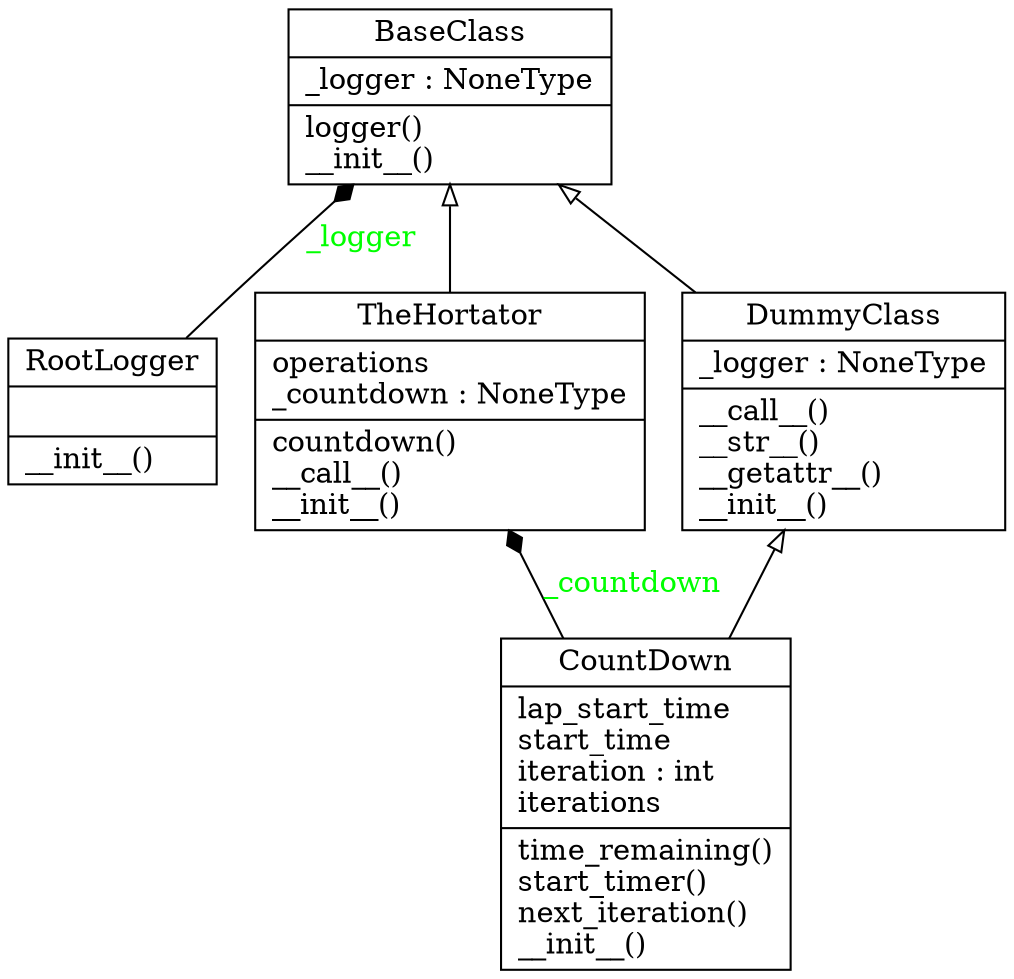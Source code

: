 digraph "TheHortator" {
charset="utf-8"
rankdir=BT
"2" [shape="record", label="{TheHortator|operations\l_countdown : NoneType\l|countdown()\l__call__()\l__init__()\l}"];
"3" [shape="record", label="{BaseClass|_logger : NoneType\l|logger()\l__init__()\l}"];
"4" [shape="record", label="{RootLogger|\l|__init__()\l}"];
"5" [shape="record", label="{CountDown|lap_start_time\lstart_time\literation : int\literations\l|time_remaining()\lstart_timer()\lnext_iteration()\l__init__()\l}"];
"6" [shape="record", label="{DummyClass|_logger : NoneType\l|__call__()\l__str__()\l__getattr__()\l__init__()\l}"];
"2" -> "3" [arrowtail="none", arrowhead="empty"];
"5" -> "6" [arrowtail="none", arrowhead="empty"];
"6" -> "3" [arrowtail="none", arrowhead="empty"];
"5" -> "2" [arrowhead="diamond", style="solid", arrowtail="none", fontcolor="green", label="_countdown"];
"4" -> "3" [arrowhead="diamond", style="solid", arrowtail="none", fontcolor="green", label="_logger"];
}
